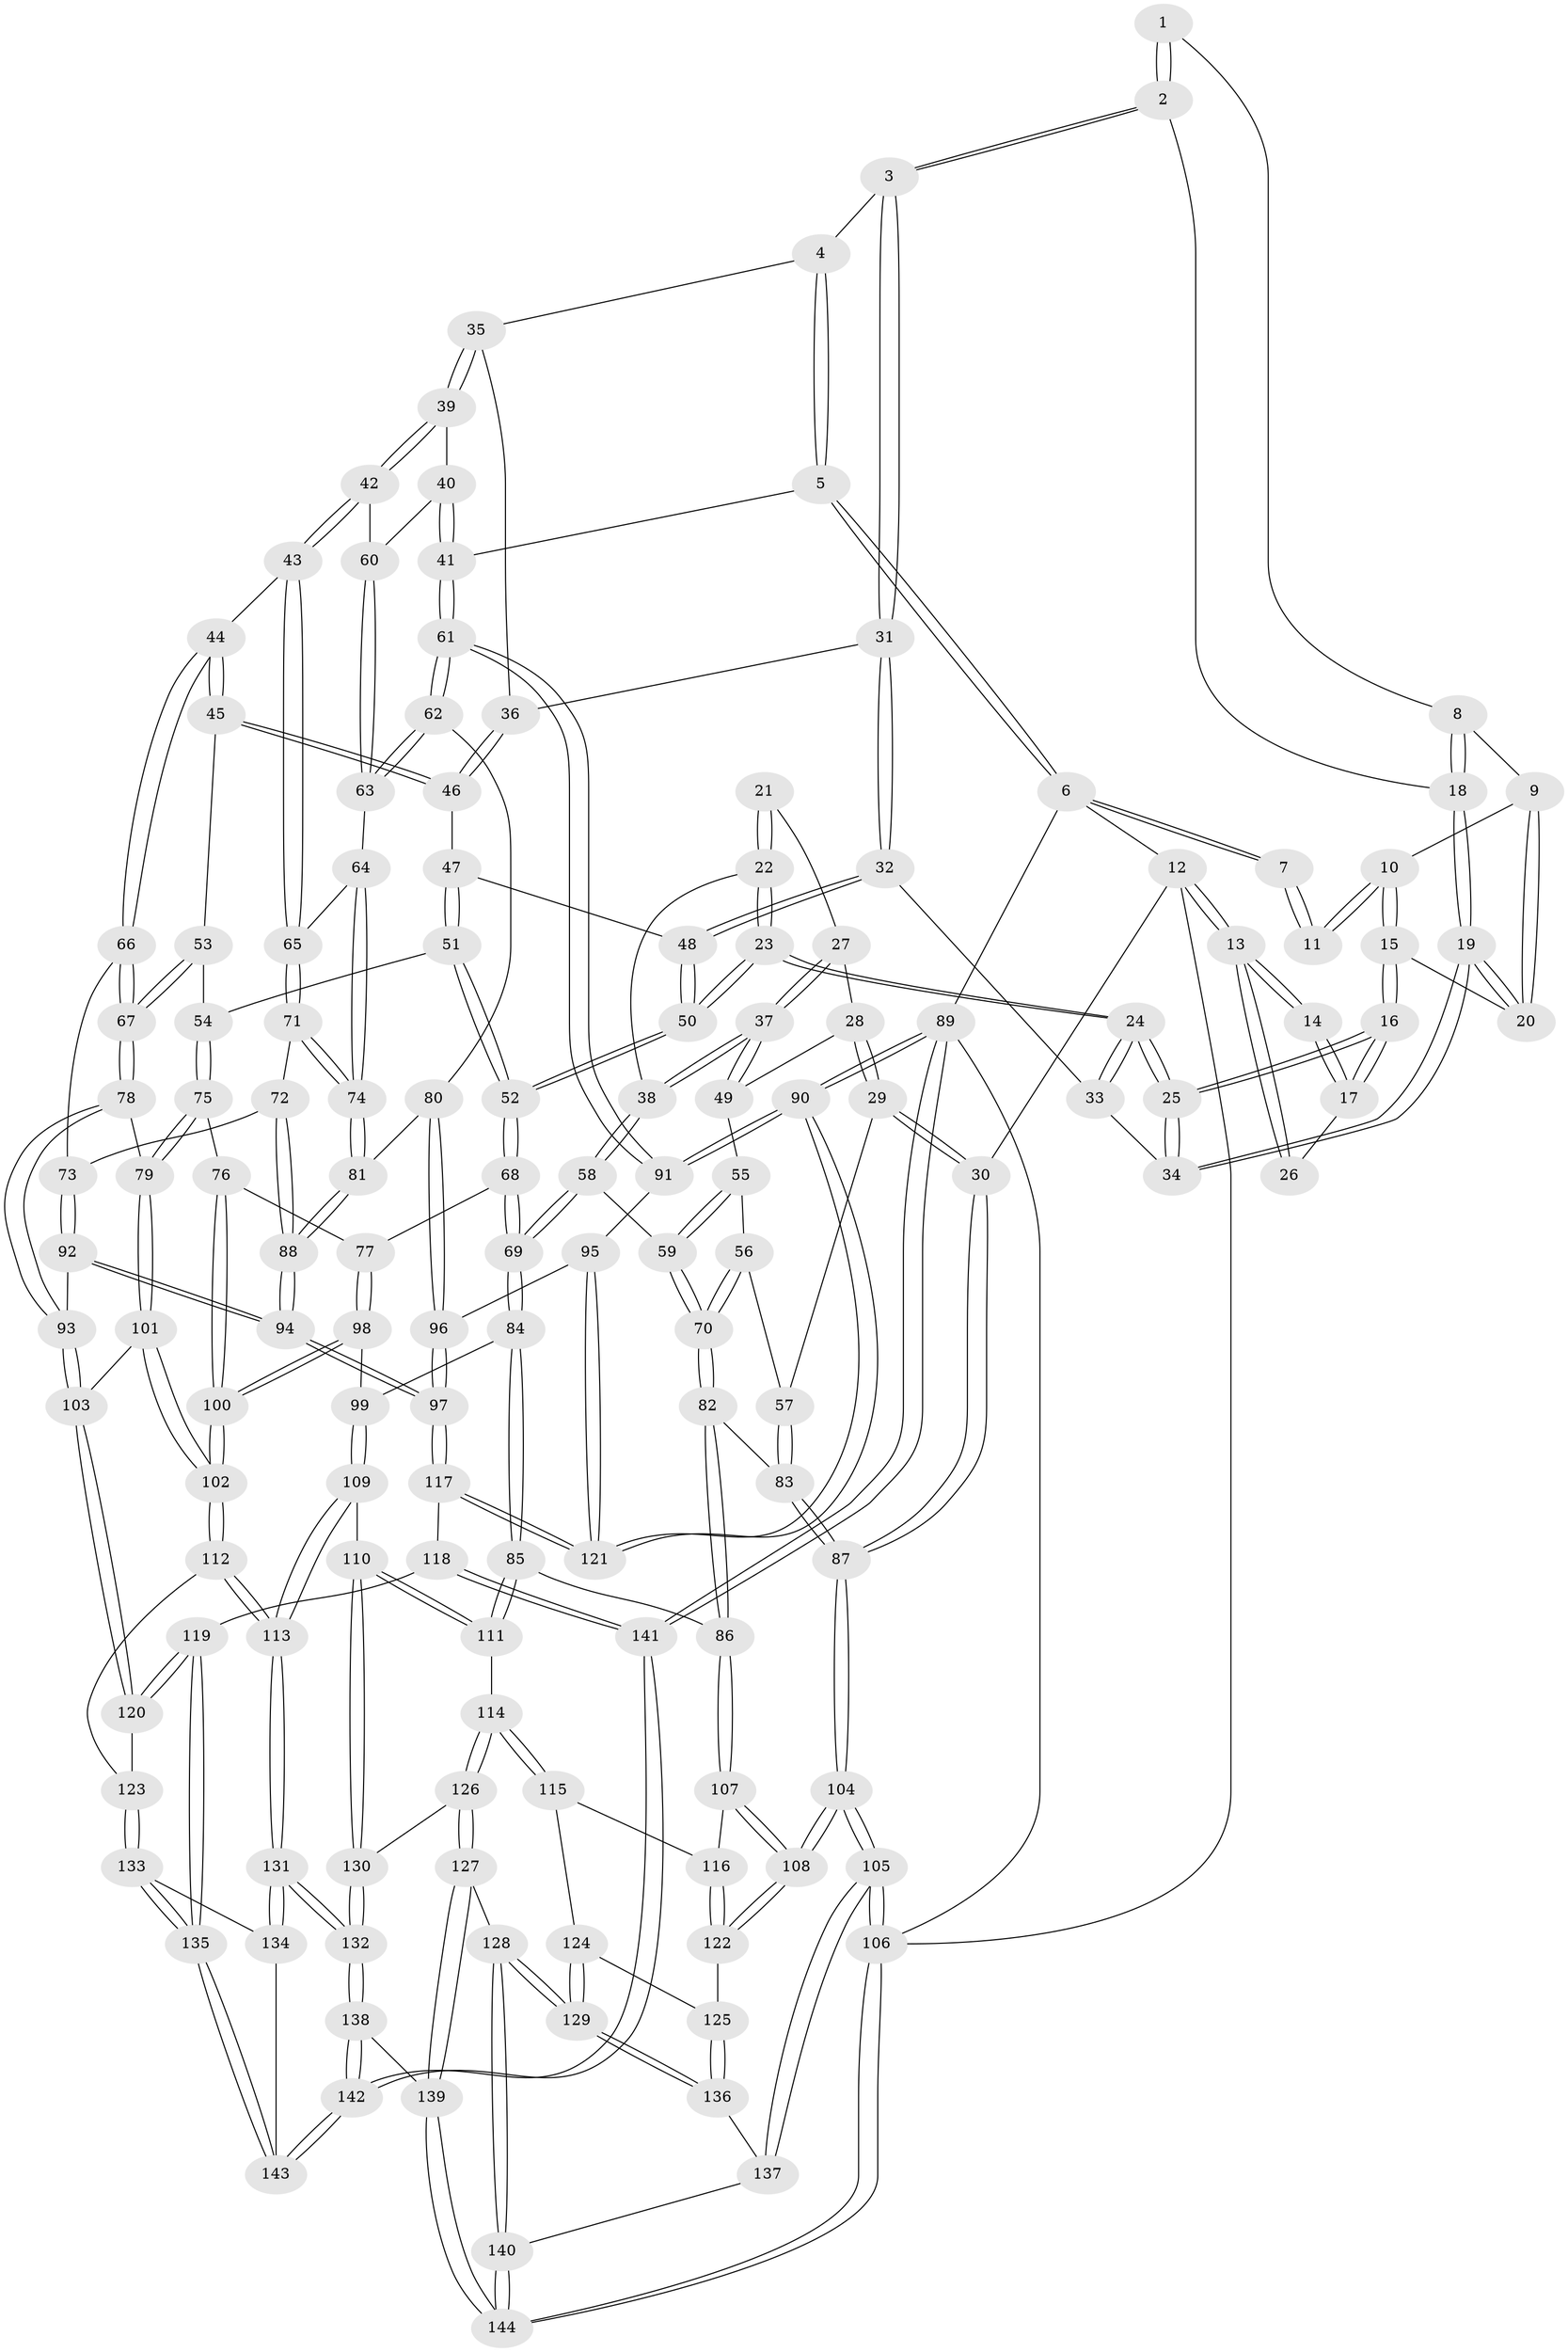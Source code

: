 // coarse degree distribution, {3: 0.15217391304347827, 5: 0.391304347826087, 4: 0.3804347826086957, 6: 0.07608695652173914}
// Generated by graph-tools (version 1.1) at 2025/24/03/03/25 07:24:40]
// undirected, 144 vertices, 357 edges
graph export_dot {
graph [start="1"]
  node [color=gray90,style=filled];
  1 [pos="+0.6494870325183048+0"];
  2 [pos="+0.7135982321484968+0.14863562696586233"];
  3 [pos="+0.723276139716595+0.15440749616853022"];
  4 [pos="+0.7835276440420299+0.17276823205025502"];
  5 [pos="+1+0"];
  6 [pos="+1+0"];
  7 [pos="+0.645795545697629+0"];
  8 [pos="+0.6102217945196278+0.1031183567113602"];
  9 [pos="+0.540074857323569+0.0979802411693965"];
  10 [pos="+0.4736802378730165+0.060325390089265636"];
  11 [pos="+0.48069713141222564+0"];
  12 [pos="+0+0"];
  13 [pos="+0+0"];
  14 [pos="+0.26579810059762593+0"];
  15 [pos="+0.43285170563217434+0.13027144732142806"];
  16 [pos="+0.3705777519694039+0.19608543471886428"];
  17 [pos="+0.3518682848002378+0.17473708634153634"];
  18 [pos="+0.655080334117592+0.14666408067486023"];
  19 [pos="+0.5769140747590089+0.20546423032073155"];
  20 [pos="+0.5759639148798252+0.20433178759357623"];
  21 [pos="+0.1197188144692538+0.13141698882198025"];
  22 [pos="+0.3380942785203771+0.310776980665936"];
  23 [pos="+0.3462210485051512+0.31022204376931234"];
  24 [pos="+0.34709533480887855+0.30856714762154297"];
  25 [pos="+0.3664347723879596+0.23583986161470608"];
  26 [pos="+0.0436275486405613+0"];
  27 [pos="+0.1318550021585078+0.2567939647307023"];
  28 [pos="+0.07951269204757724+0.3039945985667834"];
  29 [pos="+0+0.3740283525098631"];
  30 [pos="+0+0.3633492645616968"];
  31 [pos="+0.6270552395362315+0.27997350265212484"];
  32 [pos="+0.6052666629821427+0.29519998201230463"];
  33 [pos="+0.5868785606161852+0.27517925219087724"];
  34 [pos="+0.5753272819892202+0.21450851920503336"];
  35 [pos="+0.7836709226564198+0.2076535363669386"];
  36 [pos="+0.7532312808487226+0.25628799219834697"];
  37 [pos="+0.27042966584717776+0.32979746071311894"];
  38 [pos="+0.2831743191074302+0.32849157437414694"];
  39 [pos="+0.8773308045232299+0.339939269735258"];
  40 [pos="+1+0.24709035829414544"];
  41 [pos="+1+0.11522898810256911"];
  42 [pos="+0.8604527202610079+0.3757787412004417"];
  43 [pos="+0.8249835933105667+0.4121000129632366"];
  44 [pos="+0.8076300921140263+0.4146726461348494"];
  45 [pos="+0.7618812524333536+0.3957891929393712"];
  46 [pos="+0.7252815999327334+0.34659332851620167"];
  47 [pos="+0.6190426855669733+0.33935128824332483"];
  48 [pos="+0.6125538113451813+0.32674502911997844"];
  49 [pos="+0.2336769500012235+0.3460681434653747"];
  50 [pos="+0.3815317958561599+0.3787288321948"];
  51 [pos="+0.600671160089143+0.4148039049672121"];
  52 [pos="+0.39452700676498137+0.4153063974724301"];
  53 [pos="+0.707913544908969+0.43218093958014014"];
  54 [pos="+0.6097842894511135+0.4350371070656215"];
  55 [pos="+0.16766925411029315+0.38573918109702504"];
  56 [pos="+0.08837055265799092+0.4080078178125325"];
  57 [pos="+0+0.38741690458413613"];
  58 [pos="+0.21538958710825534+0.4769016283208713"];
  59 [pos="+0.19376034863671537+0.4903645249343553"];
  60 [pos="+0.9488472042930157+0.4284320390144361"];
  61 [pos="+1+0.5207368547833026"];
  62 [pos="+1+0.5230901118691614"];
  63 [pos="+0.96408124655551+0.4653417107705787"];
  64 [pos="+0.9090568660284989+0.4704520881138258"];
  65 [pos="+0.8284600579456161+0.4173921696880465"];
  66 [pos="+0.7598571148139379+0.5186003485827341"];
  67 [pos="+0.6979528335131029+0.542052882071845"];
  68 [pos="+0.3945365216645242+0.4171323946071493"];
  69 [pos="+0.3630081609749791+0.5233603527766565"];
  70 [pos="+0.16642858152287357+0.5256138823982938"];
  71 [pos="+0.8594225273083855+0.5181807931407065"];
  72 [pos="+0.8346886075445358+0.5393418102218691"];
  73 [pos="+0.7778958283633304+0.5325579751376385"];
  74 [pos="+0.9016844973184749+0.536424059224547"];
  75 [pos="+0.6090151553954881+0.5406404121228843"];
  76 [pos="+0.5828307614244468+0.5485496060797127"];
  77 [pos="+0.5792308500467054+0.5478700119577973"];
  78 [pos="+0.6669294066817536+0.5659704917542768"];
  79 [pos="+0.6548896116380549+0.564111325277514"];
  80 [pos="+0.9437199624087313+0.5653445431390809"];
  81 [pos="+0.9334131650305261+0.5668700899109439"];
  82 [pos="+0.16196203102448925+0.5837203448391902"];
  83 [pos="+0.12664662899424947+0.571226509285487"];
  84 [pos="+0.35724759400064454+0.5729993192880735"];
  85 [pos="+0.2895769394564409+0.611997511491123"];
  86 [pos="+0.1804730841526463+0.61641674591922"];
  87 [pos="+0+0.5396342558406007"];
  88 [pos="+0.8410213156651731+0.6657007040494332"];
  89 [pos="+1+1"];
  90 [pos="+1+1"];
  91 [pos="+1+0.6826084538629967"];
  92 [pos="+0.8209028509847772+0.6652556807903112"];
  93 [pos="+0.7472539829408291+0.6706977642622183"];
  94 [pos="+0.8395890859611973+0.6681536957439915"];
  95 [pos="+0.9966996455987452+0.6995670446231813"];
  96 [pos="+0.9838869496391486+0.6962138989229089"];
  97 [pos="+0.8645777588819866+0.7021543905465889"];
  98 [pos="+0.40514669493757033+0.6013822725489669"];
  99 [pos="+0.3874105718336755+0.5960139114102346"];
  100 [pos="+0.5221126620861188+0.6947581987882837"];
  101 [pos="+0.592802393639977+0.7312045366112638"];
  102 [pos="+0.543882429299631+0.7531937320697268"];
  103 [pos="+0.7071992581445814+0.7258399348966399"];
  104 [pos="+0+0.6847589553659094"];
  105 [pos="+0+0.9080212120194895"];
  106 [pos="+0+1"];
  107 [pos="+0.16074260401207732+0.6509833878004249"];
  108 [pos="+0+0.7016906456849151"];
  109 [pos="+0.4023280760169837+0.7840634369039764"];
  110 [pos="+0.3140447527834367+0.791774685438037"];
  111 [pos="+0.3111280839116099+0.790477259187246"];
  112 [pos="+0.5404389675988353+0.7617008531858606"];
  113 [pos="+0.47922535662180854+0.8151975998266983"];
  114 [pos="+0.2550935838612125+0.8014487692660883"];
  115 [pos="+0.20080907078058585+0.7800169831642022"];
  116 [pos="+0.16157988218104594+0.7017386731284339"];
  117 [pos="+0.8689287922666239+0.8569503717977226"];
  118 [pos="+0.8275188570659817+0.8666073813003493"];
  119 [pos="+0.770569457774566+0.8681912748495291"];
  120 [pos="+0.7183271976817631+0.772048250485029"];
  121 [pos="+0.9259617847088829+0.8867038491954115"];
  122 [pos="+0.05058559186357225+0.794438007751221"];
  123 [pos="+0.6218938851407331+0.8317760394858849"];
  124 [pos="+0.16835808798379018+0.8111408837046533"];
  125 [pos="+0.0710327810949153+0.8263106353244123"];
  126 [pos="+0.2258825903031453+0.9089488435544063"];
  127 [pos="+0.20370259190722884+0.936781150793174"];
  128 [pos="+0.1624216946578007+0.9218721197322296"];
  129 [pos="+0.16050799308423552+0.9197064033998679"];
  130 [pos="+0.32754967835757043+0.8981199167844978"];
  131 [pos="+0.47502039061379614+0.9859857185668377"];
  132 [pos="+0.44462459122969+1"];
  133 [pos="+0.6576075848150311+0.8900200185244039"];
  134 [pos="+0.590982333336385+0.9302652210646576"];
  135 [pos="+0.7194593162773736+0.9050721810001972"];
  136 [pos="+0.07333838719052349+0.880403939245643"];
  137 [pos="+0.03985412564142723+0.911949393335179"];
  138 [pos="+0.42900346216684426+1"];
  139 [pos="+0.34218698929507047+1"];
  140 [pos="+0.06726683751686335+1"];
  141 [pos="+0.7618460987517625+1"];
  142 [pos="+0.7006726107563691+1"];
  143 [pos="+0.7085247790247101+1"];
  144 [pos="+0+1"];
  1 -- 2;
  1 -- 2;
  1 -- 8;
  2 -- 3;
  2 -- 3;
  2 -- 18;
  3 -- 4;
  3 -- 31;
  3 -- 31;
  4 -- 5;
  4 -- 5;
  4 -- 35;
  5 -- 6;
  5 -- 6;
  5 -- 41;
  6 -- 7;
  6 -- 7;
  6 -- 12;
  6 -- 89;
  7 -- 11;
  7 -- 11;
  8 -- 9;
  8 -- 18;
  8 -- 18;
  9 -- 10;
  9 -- 20;
  9 -- 20;
  10 -- 11;
  10 -- 11;
  10 -- 15;
  10 -- 15;
  12 -- 13;
  12 -- 13;
  12 -- 30;
  12 -- 106;
  13 -- 14;
  13 -- 14;
  13 -- 26;
  13 -- 26;
  14 -- 17;
  14 -- 17;
  15 -- 16;
  15 -- 16;
  15 -- 20;
  16 -- 17;
  16 -- 17;
  16 -- 25;
  16 -- 25;
  17 -- 26;
  18 -- 19;
  18 -- 19;
  19 -- 20;
  19 -- 20;
  19 -- 34;
  19 -- 34;
  21 -- 22;
  21 -- 22;
  21 -- 27;
  22 -- 23;
  22 -- 23;
  22 -- 38;
  23 -- 24;
  23 -- 24;
  23 -- 50;
  23 -- 50;
  24 -- 25;
  24 -- 25;
  24 -- 33;
  24 -- 33;
  25 -- 34;
  25 -- 34;
  27 -- 28;
  27 -- 37;
  27 -- 37;
  28 -- 29;
  28 -- 29;
  28 -- 49;
  29 -- 30;
  29 -- 30;
  29 -- 57;
  30 -- 87;
  30 -- 87;
  31 -- 32;
  31 -- 32;
  31 -- 36;
  32 -- 33;
  32 -- 48;
  32 -- 48;
  33 -- 34;
  35 -- 36;
  35 -- 39;
  35 -- 39;
  36 -- 46;
  36 -- 46;
  37 -- 38;
  37 -- 38;
  37 -- 49;
  37 -- 49;
  38 -- 58;
  38 -- 58;
  39 -- 40;
  39 -- 42;
  39 -- 42;
  40 -- 41;
  40 -- 41;
  40 -- 60;
  41 -- 61;
  41 -- 61;
  42 -- 43;
  42 -- 43;
  42 -- 60;
  43 -- 44;
  43 -- 65;
  43 -- 65;
  44 -- 45;
  44 -- 45;
  44 -- 66;
  44 -- 66;
  45 -- 46;
  45 -- 46;
  45 -- 53;
  46 -- 47;
  47 -- 48;
  47 -- 51;
  47 -- 51;
  48 -- 50;
  48 -- 50;
  49 -- 55;
  50 -- 52;
  50 -- 52;
  51 -- 52;
  51 -- 52;
  51 -- 54;
  52 -- 68;
  52 -- 68;
  53 -- 54;
  53 -- 67;
  53 -- 67;
  54 -- 75;
  54 -- 75;
  55 -- 56;
  55 -- 59;
  55 -- 59;
  56 -- 57;
  56 -- 70;
  56 -- 70;
  57 -- 83;
  57 -- 83;
  58 -- 59;
  58 -- 69;
  58 -- 69;
  59 -- 70;
  59 -- 70;
  60 -- 63;
  60 -- 63;
  61 -- 62;
  61 -- 62;
  61 -- 91;
  61 -- 91;
  62 -- 63;
  62 -- 63;
  62 -- 80;
  63 -- 64;
  64 -- 65;
  64 -- 74;
  64 -- 74;
  65 -- 71;
  65 -- 71;
  66 -- 67;
  66 -- 67;
  66 -- 73;
  67 -- 78;
  67 -- 78;
  68 -- 69;
  68 -- 69;
  68 -- 77;
  69 -- 84;
  69 -- 84;
  70 -- 82;
  70 -- 82;
  71 -- 72;
  71 -- 74;
  71 -- 74;
  72 -- 73;
  72 -- 88;
  72 -- 88;
  73 -- 92;
  73 -- 92;
  74 -- 81;
  74 -- 81;
  75 -- 76;
  75 -- 79;
  75 -- 79;
  76 -- 77;
  76 -- 100;
  76 -- 100;
  77 -- 98;
  77 -- 98;
  78 -- 79;
  78 -- 93;
  78 -- 93;
  79 -- 101;
  79 -- 101;
  80 -- 81;
  80 -- 96;
  80 -- 96;
  81 -- 88;
  81 -- 88;
  82 -- 83;
  82 -- 86;
  82 -- 86;
  83 -- 87;
  83 -- 87;
  84 -- 85;
  84 -- 85;
  84 -- 99;
  85 -- 86;
  85 -- 111;
  85 -- 111;
  86 -- 107;
  86 -- 107;
  87 -- 104;
  87 -- 104;
  88 -- 94;
  88 -- 94;
  89 -- 90;
  89 -- 90;
  89 -- 141;
  89 -- 141;
  89 -- 106;
  90 -- 91;
  90 -- 91;
  90 -- 121;
  90 -- 121;
  91 -- 95;
  92 -- 93;
  92 -- 94;
  92 -- 94;
  93 -- 103;
  93 -- 103;
  94 -- 97;
  94 -- 97;
  95 -- 96;
  95 -- 121;
  95 -- 121;
  96 -- 97;
  96 -- 97;
  97 -- 117;
  97 -- 117;
  98 -- 99;
  98 -- 100;
  98 -- 100;
  99 -- 109;
  99 -- 109;
  100 -- 102;
  100 -- 102;
  101 -- 102;
  101 -- 102;
  101 -- 103;
  102 -- 112;
  102 -- 112;
  103 -- 120;
  103 -- 120;
  104 -- 105;
  104 -- 105;
  104 -- 108;
  104 -- 108;
  105 -- 106;
  105 -- 106;
  105 -- 137;
  105 -- 137;
  106 -- 144;
  106 -- 144;
  107 -- 108;
  107 -- 108;
  107 -- 116;
  108 -- 122;
  108 -- 122;
  109 -- 110;
  109 -- 113;
  109 -- 113;
  110 -- 111;
  110 -- 111;
  110 -- 130;
  110 -- 130;
  111 -- 114;
  112 -- 113;
  112 -- 113;
  112 -- 123;
  113 -- 131;
  113 -- 131;
  114 -- 115;
  114 -- 115;
  114 -- 126;
  114 -- 126;
  115 -- 116;
  115 -- 124;
  116 -- 122;
  116 -- 122;
  117 -- 118;
  117 -- 121;
  117 -- 121;
  118 -- 119;
  118 -- 141;
  118 -- 141;
  119 -- 120;
  119 -- 120;
  119 -- 135;
  119 -- 135;
  120 -- 123;
  122 -- 125;
  123 -- 133;
  123 -- 133;
  124 -- 125;
  124 -- 129;
  124 -- 129;
  125 -- 136;
  125 -- 136;
  126 -- 127;
  126 -- 127;
  126 -- 130;
  127 -- 128;
  127 -- 139;
  127 -- 139;
  128 -- 129;
  128 -- 129;
  128 -- 140;
  128 -- 140;
  129 -- 136;
  129 -- 136;
  130 -- 132;
  130 -- 132;
  131 -- 132;
  131 -- 132;
  131 -- 134;
  131 -- 134;
  132 -- 138;
  132 -- 138;
  133 -- 134;
  133 -- 135;
  133 -- 135;
  134 -- 143;
  135 -- 143;
  135 -- 143;
  136 -- 137;
  137 -- 140;
  138 -- 139;
  138 -- 142;
  138 -- 142;
  139 -- 144;
  139 -- 144;
  140 -- 144;
  140 -- 144;
  141 -- 142;
  141 -- 142;
  142 -- 143;
  142 -- 143;
}
